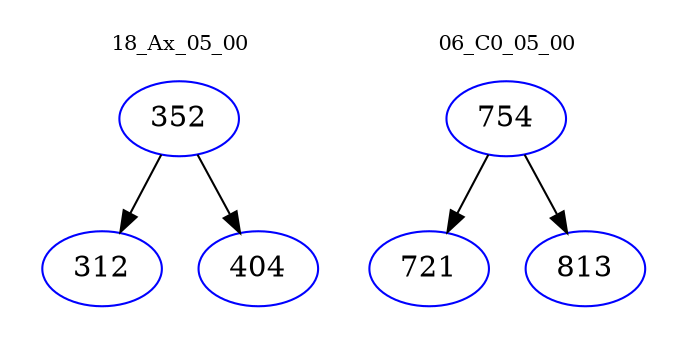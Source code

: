 digraph{
subgraph cluster_0 {
color = white
label = "18_Ax_05_00";
fontsize=10;
T0_352 [label="352", color="blue"]
T0_352 -> T0_312 [color="black"]
T0_312 [label="312", color="blue"]
T0_352 -> T0_404 [color="black"]
T0_404 [label="404", color="blue"]
}
subgraph cluster_1 {
color = white
label = "06_C0_05_00";
fontsize=10;
T1_754 [label="754", color="blue"]
T1_754 -> T1_721 [color="black"]
T1_721 [label="721", color="blue"]
T1_754 -> T1_813 [color="black"]
T1_813 [label="813", color="blue"]
}
}
